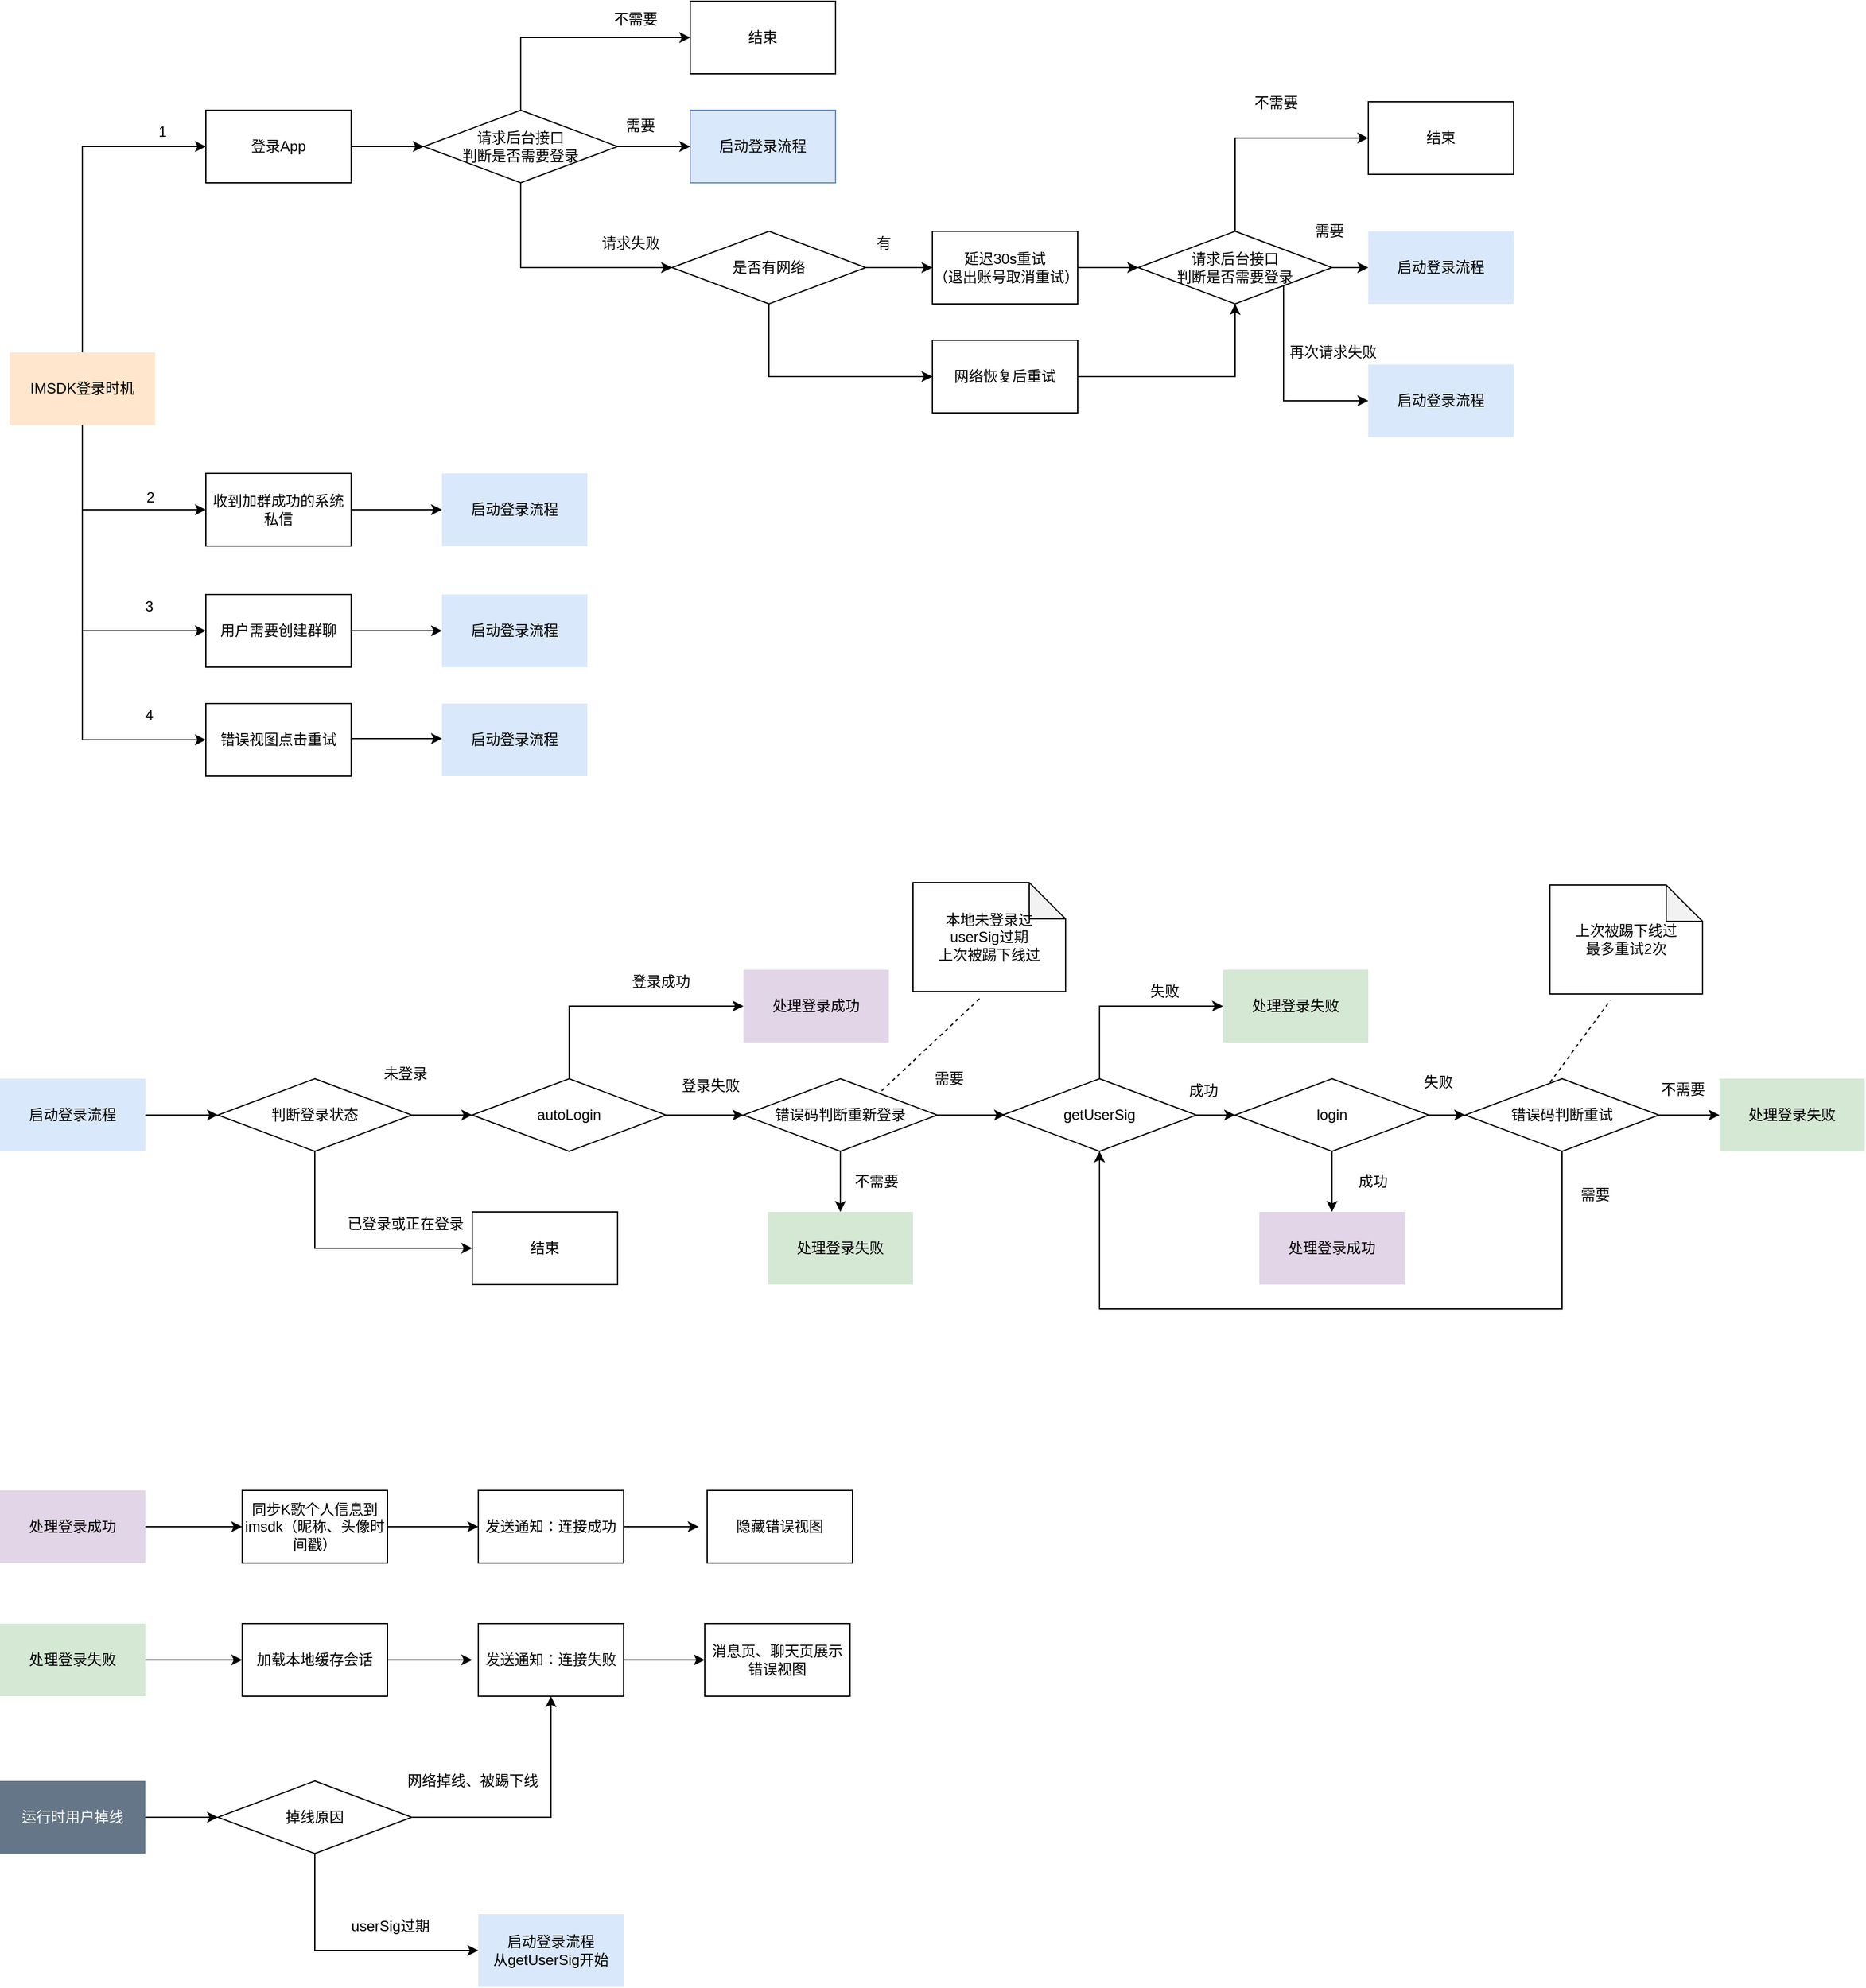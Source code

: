 <mxfile version="12.2.9" type="github" pages="1">
  <diagram id="c0NUUx905rl7YYBqa5l2" name="Page-1">
    <mxGraphModel dx="2066" dy="1060" grid="1" gridSize="10" guides="1" tooltips="1" connect="1" arrows="1" fold="1" page="1" pageScale="1" pageWidth="4681" pageHeight="3300" math="0" shadow="0">
      <root>
        <mxCell id="0"/>
        <mxCell id="1" parent="0"/>
        <mxCell id="lAbQS1DIYK83FeChOZU8-4" style="edgeStyle=orthogonalEdgeStyle;rounded=0;orthogonalLoop=1;jettySize=auto;html=1;exitX=1;exitY=0.5;exitDx=0;exitDy=0;entryX=0;entryY=0.5;entryDx=0;entryDy=0;" parent="1" source="lAbQS1DIYK83FeChOZU8-1" target="lAbQS1DIYK83FeChOZU8-2" edge="1">
          <mxGeometry relative="1" as="geometry"/>
        </mxCell>
        <mxCell id="lAbQS1DIYK83FeChOZU8-1" value="登录App" style="rounded=0;whiteSpace=wrap;html=1;" parent="1" vertex="1">
          <mxGeometry x="482" y="290" width="120" height="60" as="geometry"/>
        </mxCell>
        <mxCell id="lAbQS1DIYK83FeChOZU8-6" style="edgeStyle=orthogonalEdgeStyle;rounded=0;orthogonalLoop=1;jettySize=auto;html=1;exitX=1;exitY=0.5;exitDx=0;exitDy=0;" parent="1" source="lAbQS1DIYK83FeChOZU8-2" target="lAbQS1DIYK83FeChOZU8-5" edge="1">
          <mxGeometry relative="1" as="geometry"/>
        </mxCell>
        <mxCell id="lAbQS1DIYK83FeChOZU8-9" style="edgeStyle=orthogonalEdgeStyle;rounded=0;orthogonalLoop=1;jettySize=auto;html=1;exitX=0.5;exitY=1;exitDx=0;exitDy=0;entryX=0;entryY=0.5;entryDx=0;entryDy=0;" parent="1" source="lAbQS1DIYK83FeChOZU8-2" target="lAbQS1DIYK83FeChOZU8-14" edge="1">
          <mxGeometry relative="1" as="geometry">
            <mxPoint x="882" y="420" as="targetPoint"/>
          </mxGeometry>
        </mxCell>
        <mxCell id="lAbQS1DIYK83FeChOZU8-12" style="edgeStyle=orthogonalEdgeStyle;rounded=0;orthogonalLoop=1;jettySize=auto;html=1;exitX=0.5;exitY=0;exitDx=0;exitDy=0;entryX=0;entryY=0.5;entryDx=0;entryDy=0;" parent="1" source="lAbQS1DIYK83FeChOZU8-2" target="lAbQS1DIYK83FeChOZU8-11" edge="1">
          <mxGeometry relative="1" as="geometry"/>
        </mxCell>
        <mxCell id="lAbQS1DIYK83FeChOZU8-2" value="请求后台接口&lt;br&gt;判断是否需要登录" style="rhombus;whiteSpace=wrap;html=1;" parent="1" vertex="1">
          <mxGeometry x="662" y="290" width="160" height="60" as="geometry"/>
        </mxCell>
        <mxCell id="lAbQS1DIYK83FeChOZU8-5" value="启动登录流程" style="rounded=0;whiteSpace=wrap;html=1;fillColor=#dae8fc;strokeColor=#6c8ebf;" parent="1" vertex="1">
          <mxGeometry x="882" y="290" width="120" height="60" as="geometry"/>
        </mxCell>
        <mxCell id="lAbQS1DIYK83FeChOZU8-8" value="请求失败" style="text;html=1;resizable=0;points=[];autosize=1;align=left;verticalAlign=top;spacingTop=-4;" parent="1" vertex="1">
          <mxGeometry x="807" y="390" width="60" height="20" as="geometry"/>
        </mxCell>
        <mxCell id="lAbQS1DIYK83FeChOZU8-10" value="需要" style="text;html=1;resizable=0;points=[];autosize=1;align=left;verticalAlign=top;spacingTop=-4;" parent="1" vertex="1">
          <mxGeometry x="827" y="293" width="40" height="20" as="geometry"/>
        </mxCell>
        <mxCell id="lAbQS1DIYK83FeChOZU8-11" value="结束" style="rounded=0;whiteSpace=wrap;html=1;" parent="1" vertex="1">
          <mxGeometry x="882" y="200" width="120" height="60" as="geometry"/>
        </mxCell>
        <mxCell id="lAbQS1DIYK83FeChOZU8-13" value="不需要" style="text;html=1;resizable=0;points=[];autosize=1;align=left;verticalAlign=top;spacingTop=-4;" parent="1" vertex="1">
          <mxGeometry x="817" y="205" width="50" height="20" as="geometry"/>
        </mxCell>
        <mxCell id="lAbQS1DIYK83FeChOZU8-16" style="edgeStyle=orthogonalEdgeStyle;rounded=0;orthogonalLoop=1;jettySize=auto;html=1;exitX=1;exitY=0.5;exitDx=0;exitDy=0;entryX=0;entryY=0.5;entryDx=0;entryDy=0;" parent="1" source="lAbQS1DIYK83FeChOZU8-14" target="lAbQS1DIYK83FeChOZU8-15" edge="1">
          <mxGeometry relative="1" as="geometry"/>
        </mxCell>
        <mxCell id="lAbQS1DIYK83FeChOZU8-19" style="edgeStyle=orthogonalEdgeStyle;rounded=0;orthogonalLoop=1;jettySize=auto;html=1;exitX=0.5;exitY=1;exitDx=0;exitDy=0;entryX=0;entryY=0.5;entryDx=0;entryDy=0;" parent="1" source="lAbQS1DIYK83FeChOZU8-14" target="lAbQS1DIYK83FeChOZU8-18" edge="1">
          <mxGeometry relative="1" as="geometry"/>
        </mxCell>
        <mxCell id="lAbQS1DIYK83FeChOZU8-14" value="是否有网络" style="rhombus;whiteSpace=wrap;html=1;" parent="1" vertex="1">
          <mxGeometry x="867" y="390" width="160" height="60" as="geometry"/>
        </mxCell>
        <mxCell id="lAbQS1DIYK83FeChOZU8-21" style="edgeStyle=orthogonalEdgeStyle;rounded=0;orthogonalLoop=1;jettySize=auto;html=1;exitX=1;exitY=0.5;exitDx=0;exitDy=0;entryX=0;entryY=0.5;entryDx=0;entryDy=0;" parent="1" source="lAbQS1DIYK83FeChOZU8-15" target="lAbQS1DIYK83FeChOZU8-20" edge="1">
          <mxGeometry relative="1" as="geometry"/>
        </mxCell>
        <mxCell id="lAbQS1DIYK83FeChOZU8-15" value="延迟30s重试&lt;br&gt;（退出账号取消重试）" style="rounded=0;whiteSpace=wrap;html=1;" parent="1" vertex="1">
          <mxGeometry x="1082" y="390" width="120" height="60" as="geometry"/>
        </mxCell>
        <mxCell id="lAbQS1DIYK83FeChOZU8-17" value="有" style="text;html=1;resizable=0;points=[];autosize=1;align=left;verticalAlign=top;spacingTop=-4;" parent="1" vertex="1">
          <mxGeometry x="1034" y="390" width="30" height="20" as="geometry"/>
        </mxCell>
        <mxCell id="lAbQS1DIYK83FeChOZU8-22" style="edgeStyle=orthogonalEdgeStyle;rounded=0;orthogonalLoop=1;jettySize=auto;html=1;exitX=1;exitY=0.5;exitDx=0;exitDy=0;entryX=0.5;entryY=1;entryDx=0;entryDy=0;" parent="1" source="lAbQS1DIYK83FeChOZU8-18" target="lAbQS1DIYK83FeChOZU8-20" edge="1">
          <mxGeometry relative="1" as="geometry"/>
        </mxCell>
        <mxCell id="lAbQS1DIYK83FeChOZU8-18" value="网络恢复后重试" style="rounded=0;whiteSpace=wrap;html=1;" parent="1" vertex="1">
          <mxGeometry x="1082" y="480" width="120" height="60" as="geometry"/>
        </mxCell>
        <mxCell id="lAbQS1DIYK83FeChOZU8-24" style="edgeStyle=orthogonalEdgeStyle;rounded=0;orthogonalLoop=1;jettySize=auto;html=1;exitX=0.5;exitY=0;exitDx=0;exitDy=0;entryX=0;entryY=0.5;entryDx=0;entryDy=0;" parent="1" source="lAbQS1DIYK83FeChOZU8-20" target="lAbQS1DIYK83FeChOZU8-23" edge="1">
          <mxGeometry relative="1" as="geometry"/>
        </mxCell>
        <mxCell id="lAbQS1DIYK83FeChOZU8-33" style="edgeStyle=orthogonalEdgeStyle;rounded=0;orthogonalLoop=1;jettySize=auto;html=1;exitX=1;exitY=0.5;exitDx=0;exitDy=0;entryX=0;entryY=0.5;entryDx=0;entryDy=0;" parent="1" source="lAbQS1DIYK83FeChOZU8-20" target="lAbQS1DIYK83FeChOZU8-25" edge="1">
          <mxGeometry relative="1" as="geometry"/>
        </mxCell>
        <mxCell id="lAbQS1DIYK83FeChOZU8-35" style="edgeStyle=orthogonalEdgeStyle;rounded=0;orthogonalLoop=1;jettySize=auto;html=1;exitX=1;exitY=1;exitDx=0;exitDy=0;entryX=0;entryY=0.5;entryDx=0;entryDy=0;" parent="1" source="lAbQS1DIYK83FeChOZU8-20" target="lAbQS1DIYK83FeChOZU8-34" edge="1">
          <mxGeometry relative="1" as="geometry">
            <Array as="points">
              <mxPoint x="1372" y="530"/>
            </Array>
          </mxGeometry>
        </mxCell>
        <mxCell id="lAbQS1DIYK83FeChOZU8-20" value="请求后台接口&lt;br&gt;判断是否需要登录" style="rhombus;whiteSpace=wrap;html=1;" parent="1" vertex="1">
          <mxGeometry x="1252" y="390" width="160" height="60" as="geometry"/>
        </mxCell>
        <mxCell id="lAbQS1DIYK83FeChOZU8-23" value="结束" style="rounded=0;whiteSpace=wrap;html=1;" parent="1" vertex="1">
          <mxGeometry x="1442" y="283" width="120" height="60" as="geometry"/>
        </mxCell>
        <mxCell id="lAbQS1DIYK83FeChOZU8-25" value="启动登录流程" style="rounded=0;whiteSpace=wrap;html=1;fillColor=#dae8fc;strokeColor=none;" parent="1" vertex="1">
          <mxGeometry x="1442" y="390" width="120" height="60" as="geometry"/>
        </mxCell>
        <mxCell id="lAbQS1DIYK83FeChOZU8-26" value="不需要" style="text;html=1;resizable=0;points=[];autosize=1;align=left;verticalAlign=top;spacingTop=-4;" parent="1" vertex="1">
          <mxGeometry x="1346" y="274" width="50" height="20" as="geometry"/>
        </mxCell>
        <mxCell id="lAbQS1DIYK83FeChOZU8-28" value="需要" style="text;html=1;resizable=0;points=[];autosize=1;align=left;verticalAlign=top;spacingTop=-4;" parent="1" vertex="1">
          <mxGeometry x="1396" y="380" width="40" height="20" as="geometry"/>
        </mxCell>
        <mxCell id="lAbQS1DIYK83FeChOZU8-34" value="启动登录流程" style="rounded=0;whiteSpace=wrap;html=1;strokeColor=none;fillColor=#dae8fc;" parent="1" vertex="1">
          <mxGeometry x="1442" y="500" width="120" height="60" as="geometry"/>
        </mxCell>
        <mxCell id="lAbQS1DIYK83FeChOZU8-37" value="再次请求失败" style="text;html=1;resizable=0;points=[];autosize=1;align=left;verticalAlign=top;spacingTop=-4;" parent="1" vertex="1">
          <mxGeometry x="1375" y="480" width="90" height="20" as="geometry"/>
        </mxCell>
        <mxCell id="lAbQS1DIYK83FeChOZU8-40" style="edgeStyle=orthogonalEdgeStyle;rounded=0;orthogonalLoop=1;jettySize=auto;html=1;exitX=1;exitY=0.5;exitDx=0;exitDy=0;entryX=0;entryY=0.5;entryDx=0;entryDy=0;" parent="1" source="lAbQS1DIYK83FeChOZU8-38" edge="1">
          <mxGeometry relative="1" as="geometry">
            <mxPoint x="492" y="1120" as="targetPoint"/>
          </mxGeometry>
        </mxCell>
        <mxCell id="lAbQS1DIYK83FeChOZU8-38" value="启动登录流程" style="rounded=0;whiteSpace=wrap;html=1;strokeColor=none;fillColor=#dae8fc;" parent="1" vertex="1">
          <mxGeometry x="312" y="1090" width="120" height="60" as="geometry"/>
        </mxCell>
        <mxCell id="lAbQS1DIYK83FeChOZU8-45" style="edgeStyle=orthogonalEdgeStyle;rounded=0;orthogonalLoop=1;jettySize=auto;html=1;exitX=0.5;exitY=1;exitDx=0;exitDy=0;entryX=0;entryY=0.5;entryDx=0;entryDy=0;" parent="1" source="lAbQS1DIYK83FeChOZU8-41" target="lAbQS1DIYK83FeChOZU8-44" edge="1">
          <mxGeometry relative="1" as="geometry"/>
        </mxCell>
        <mxCell id="lAbQS1DIYK83FeChOZU8-46" style="edgeStyle=orthogonalEdgeStyle;rounded=0;orthogonalLoop=1;jettySize=auto;html=1;exitX=1;exitY=0.5;exitDx=0;exitDy=0;entryX=0;entryY=0.5;entryDx=0;entryDy=0;" parent="1" source="lAbQS1DIYK83FeChOZU8-41" edge="1">
          <mxGeometry relative="1" as="geometry">
            <mxPoint x="702" y="1120" as="targetPoint"/>
          </mxGeometry>
        </mxCell>
        <mxCell id="lAbQS1DIYK83FeChOZU8-41" value="判断登录状态" style="rhombus;whiteSpace=wrap;html=1;" parent="1" vertex="1">
          <mxGeometry x="492" y="1090" width="160" height="60" as="geometry"/>
        </mxCell>
        <mxCell id="lAbQS1DIYK83FeChOZU8-44" value="结束" style="rounded=0;whiteSpace=wrap;html=1;" parent="1" vertex="1">
          <mxGeometry x="702" y="1200" width="120" height="60" as="geometry"/>
        </mxCell>
        <mxCell id="lAbQS1DIYK83FeChOZU8-57" style="edgeStyle=orthogonalEdgeStyle;rounded=0;orthogonalLoop=1;jettySize=auto;html=1;exitX=0.5;exitY=0;exitDx=0;exitDy=0;entryX=0;entryY=0.5;entryDx=0;entryDy=0;" parent="1" source="lAbQS1DIYK83FeChOZU8-47" target="lAbQS1DIYK83FeChOZU8-51" edge="1">
          <mxGeometry relative="1" as="geometry"/>
        </mxCell>
        <mxCell id="lAbQS1DIYK83FeChOZU8-58" style="edgeStyle=orthogonalEdgeStyle;rounded=0;orthogonalLoop=1;jettySize=auto;html=1;exitX=1;exitY=0.5;exitDx=0;exitDy=0;entryX=0;entryY=0.5;entryDx=0;entryDy=0;" parent="1" source="lAbQS1DIYK83FeChOZU8-47" edge="1">
          <mxGeometry relative="1" as="geometry">
            <mxPoint x="926" y="1120" as="targetPoint"/>
          </mxGeometry>
        </mxCell>
        <mxCell id="lAbQS1DIYK83FeChOZU8-47" value="autoLogin" style="rhombus;whiteSpace=wrap;html=1;" parent="1" vertex="1">
          <mxGeometry x="702" y="1090" width="160" height="60" as="geometry"/>
        </mxCell>
        <mxCell id="lAbQS1DIYK83FeChOZU8-48" value="已登录或正在登录" style="text;html=1;resizable=0;points=[];autosize=1;align=left;verticalAlign=top;spacingTop=-4;" parent="1" vertex="1">
          <mxGeometry x="597" y="1200" width="110" height="20" as="geometry"/>
        </mxCell>
        <mxCell id="lAbQS1DIYK83FeChOZU8-49" value="未登录" style="text;html=1;resizable=0;points=[];autosize=1;align=left;verticalAlign=top;spacingTop=-4;" parent="1" vertex="1">
          <mxGeometry x="627" y="1076" width="50" height="20" as="geometry"/>
        </mxCell>
        <mxCell id="lAbQS1DIYK83FeChOZU8-51" value="处理登录成功" style="rounded=0;whiteSpace=wrap;html=1;strokeColor=none;fillColor=#e1d5e7;" parent="1" vertex="1">
          <mxGeometry x="926" y="1000" width="120" height="60" as="geometry"/>
        </mxCell>
        <mxCell id="lAbQS1DIYK83FeChOZU8-53" value="登录成功" style="text;html=1;resizable=0;points=[];autosize=1;align=left;verticalAlign=top;spacingTop=-4;" parent="1" vertex="1">
          <mxGeometry x="832" y="1000" width="60" height="20" as="geometry"/>
        </mxCell>
        <mxCell id="lAbQS1DIYK83FeChOZU8-63" style="edgeStyle=orthogonalEdgeStyle;rounded=0;orthogonalLoop=1;jettySize=auto;html=1;exitX=1;exitY=0.5;exitDx=0;exitDy=0;" parent="1" source="lAbQS1DIYK83FeChOZU8-59" edge="1">
          <mxGeometry relative="1" as="geometry">
            <mxPoint x="1142" y="1120" as="targetPoint"/>
          </mxGeometry>
        </mxCell>
        <mxCell id="lAbQS1DIYK83FeChOZU8-82" style="edgeStyle=orthogonalEdgeStyle;rounded=0;orthogonalLoop=1;jettySize=auto;html=1;exitX=0.5;exitY=1;exitDx=0;exitDy=0;entryX=0.5;entryY=0;entryDx=0;entryDy=0;" parent="1" source="lAbQS1DIYK83FeChOZU8-59" target="lAbQS1DIYK83FeChOZU8-62" edge="1">
          <mxGeometry relative="1" as="geometry"/>
        </mxCell>
        <mxCell id="lAbQS1DIYK83FeChOZU8-59" value="错误码判断重新登录" style="rhombus;whiteSpace=wrap;html=1;" parent="1" vertex="1">
          <mxGeometry x="926" y="1090" width="160" height="60" as="geometry"/>
        </mxCell>
        <mxCell id="lAbQS1DIYK83FeChOZU8-60" value="登录失败" style="text;html=1;resizable=0;points=[];autosize=1;align=left;verticalAlign=top;spacingTop=-4;" parent="1" vertex="1">
          <mxGeometry x="873" y="1086" width="60" height="20" as="geometry"/>
        </mxCell>
        <mxCell id="lAbQS1DIYK83FeChOZU8-62" value="处理登录失败" style="rounded=0;whiteSpace=wrap;html=1;fillColor=#d5e8d4;strokeColor=none;" parent="1" vertex="1">
          <mxGeometry x="946" y="1200" width="120" height="60" as="geometry"/>
        </mxCell>
        <mxCell id="lAbQS1DIYK83FeChOZU8-64" value="需要" style="text;html=1;resizable=0;points=[];autosize=1;align=left;verticalAlign=top;spacingTop=-4;" parent="1" vertex="1">
          <mxGeometry x="1082" y="1080" width="40" height="20" as="geometry"/>
        </mxCell>
        <mxCell id="lAbQS1DIYK83FeChOZU8-66" value="不需要" style="text;html=1;resizable=0;points=[];autosize=1;align=left;verticalAlign=top;spacingTop=-4;" parent="1" vertex="1">
          <mxGeometry x="1016" y="1165" width="50" height="20" as="geometry"/>
        </mxCell>
        <mxCell id="lAbQS1DIYK83FeChOZU8-69" value="处理登录失败" style="rounded=0;whiteSpace=wrap;html=1;fillColor=#d5e8d4;strokeColor=none;" parent="1" vertex="1">
          <mxGeometry x="1322" y="1000" width="120" height="60" as="geometry"/>
        </mxCell>
        <mxCell id="lAbQS1DIYK83FeChOZU8-71" value="失败" style="text;html=1;resizable=0;points=[];autosize=1;align=left;verticalAlign=top;spacingTop=-4;" parent="1" vertex="1">
          <mxGeometry x="1260" y="1008" width="40" height="20" as="geometry"/>
        </mxCell>
        <mxCell id="lAbQS1DIYK83FeChOZU8-72" value="成功" style="text;html=1;resizable=0;points=[];autosize=1;align=left;verticalAlign=top;spacingTop=-4;" parent="1" vertex="1">
          <mxGeometry x="1292" y="1090" width="40" height="20" as="geometry"/>
        </mxCell>
        <mxCell id="lAbQS1DIYK83FeChOZU8-75" style="edgeStyle=orthogonalEdgeStyle;rounded=0;orthogonalLoop=1;jettySize=auto;html=1;exitX=0.5;exitY=0;exitDx=0;exitDy=0;entryX=0;entryY=0.5;entryDx=0;entryDy=0;" parent="1" source="lAbQS1DIYK83FeChOZU8-73" target="lAbQS1DIYK83FeChOZU8-69" edge="1">
          <mxGeometry relative="1" as="geometry"/>
        </mxCell>
        <mxCell id="lAbQS1DIYK83FeChOZU8-76" style="edgeStyle=orthogonalEdgeStyle;rounded=0;orthogonalLoop=1;jettySize=auto;html=1;exitX=1;exitY=0.5;exitDx=0;exitDy=0;entryX=0;entryY=0.5;entryDx=0;entryDy=0;" parent="1" source="lAbQS1DIYK83FeChOZU8-73" target="lAbQS1DIYK83FeChOZU8-74" edge="1">
          <mxGeometry relative="1" as="geometry"/>
        </mxCell>
        <mxCell id="lAbQS1DIYK83FeChOZU8-73" value="getUserSig" style="rhombus;whiteSpace=wrap;html=1;" parent="1" vertex="1">
          <mxGeometry x="1140" y="1090" width="160" height="60" as="geometry"/>
        </mxCell>
        <mxCell id="lAbQS1DIYK83FeChOZU8-83" style="edgeStyle=orthogonalEdgeStyle;rounded=0;orthogonalLoop=1;jettySize=auto;html=1;exitX=0.5;exitY=1;exitDx=0;exitDy=0;entryX=0.5;entryY=0;entryDx=0;entryDy=0;" parent="1" source="lAbQS1DIYK83FeChOZU8-74" target="lAbQS1DIYK83FeChOZU8-78" edge="1">
          <mxGeometry relative="1" as="geometry"/>
        </mxCell>
        <mxCell id="lAbQS1DIYK83FeChOZU8-84" style="edgeStyle=orthogonalEdgeStyle;rounded=0;orthogonalLoop=1;jettySize=auto;html=1;exitX=1;exitY=0.5;exitDx=0;exitDy=0;entryX=0;entryY=0.5;entryDx=0;entryDy=0;" parent="1" source="lAbQS1DIYK83FeChOZU8-74" target="lAbQS1DIYK83FeChOZU8-81" edge="1">
          <mxGeometry relative="1" as="geometry"/>
        </mxCell>
        <mxCell id="lAbQS1DIYK83FeChOZU8-74" value="login" style="rhombus;whiteSpace=wrap;html=1;" parent="1" vertex="1">
          <mxGeometry x="1332" y="1090" width="160" height="60" as="geometry"/>
        </mxCell>
        <mxCell id="lAbQS1DIYK83FeChOZU8-78" value="处理登录成功" style="rounded=0;whiteSpace=wrap;html=1;fillColor=#e1d5e7;strokeColor=none;" parent="1" vertex="1">
          <mxGeometry x="1352" y="1200" width="120" height="60" as="geometry"/>
        </mxCell>
        <mxCell id="lAbQS1DIYK83FeChOZU8-80" value="成功" style="text;html=1;resizable=0;points=[];autosize=1;align=left;verticalAlign=top;spacingTop=-4;" parent="1" vertex="1">
          <mxGeometry x="1432" y="1165" width="40" height="20" as="geometry"/>
        </mxCell>
        <mxCell id="lAbQS1DIYK83FeChOZU8-87" style="edgeStyle=orthogonalEdgeStyle;rounded=0;orthogonalLoop=1;jettySize=auto;html=1;exitX=1;exitY=0.5;exitDx=0;exitDy=0;entryX=0;entryY=0.5;entryDx=0;entryDy=0;" parent="1" source="lAbQS1DIYK83FeChOZU8-81" target="lAbQS1DIYK83FeChOZU8-86" edge="1">
          <mxGeometry relative="1" as="geometry"/>
        </mxCell>
        <mxCell id="lAbQS1DIYK83FeChOZU8-89" style="edgeStyle=orthogonalEdgeStyle;rounded=0;orthogonalLoop=1;jettySize=auto;html=1;exitX=0.5;exitY=1;exitDx=0;exitDy=0;entryX=0.5;entryY=1;entryDx=0;entryDy=0;" parent="1" source="lAbQS1DIYK83FeChOZU8-81" target="lAbQS1DIYK83FeChOZU8-73" edge="1">
          <mxGeometry relative="1" as="geometry">
            <mxPoint x="1522" y="1496" as="targetPoint"/>
            <Array as="points">
              <mxPoint x="1602" y="1280"/>
              <mxPoint x="1220" y="1280"/>
            </Array>
          </mxGeometry>
        </mxCell>
        <mxCell id="lAbQS1DIYK83FeChOZU8-81" value="错误码判断重试" style="rhombus;whiteSpace=wrap;html=1;" parent="1" vertex="1">
          <mxGeometry x="1522" y="1090" width="160" height="60" as="geometry"/>
        </mxCell>
        <mxCell id="lAbQS1DIYK83FeChOZU8-85" value="失败" style="text;html=1;resizable=0;points=[];autosize=1;align=left;verticalAlign=top;spacingTop=-4;" parent="1" vertex="1">
          <mxGeometry x="1486" y="1083" width="40" height="20" as="geometry"/>
        </mxCell>
        <mxCell id="lAbQS1DIYK83FeChOZU8-86" value="处理登录失败" style="rounded=0;whiteSpace=wrap;html=1;fillColor=#d5e8d4;strokeColor=none;" parent="1" vertex="1">
          <mxGeometry x="1732" y="1090" width="120" height="60" as="geometry"/>
        </mxCell>
        <mxCell id="lAbQS1DIYK83FeChOZU8-88" value="不需要" style="text;html=1;resizable=0;points=[];autosize=1;align=left;verticalAlign=top;spacingTop=-4;" parent="1" vertex="1">
          <mxGeometry x="1682" y="1089" width="50" height="20" as="geometry"/>
        </mxCell>
        <mxCell id="lAbQS1DIYK83FeChOZU8-93" style="edgeStyle=orthogonalEdgeStyle;rounded=0;orthogonalLoop=1;jettySize=auto;html=1;exitX=1;exitY=0.5;exitDx=0;exitDy=0;entryX=0;entryY=0.5;entryDx=0;entryDy=0;" parent="1" source="lAbQS1DIYK83FeChOZU8-90" target="lAbQS1DIYK83FeChOZU8-91" edge="1">
          <mxGeometry relative="1" as="geometry"/>
        </mxCell>
        <mxCell id="lAbQS1DIYK83FeChOZU8-90" value="处理登录失败" style="rounded=0;whiteSpace=wrap;html=1;fillColor=#d5e8d4;strokeColor=none;" parent="1" vertex="1">
          <mxGeometry x="312" y="1540" width="120" height="60" as="geometry"/>
        </mxCell>
        <mxCell id="lAbQS1DIYK83FeChOZU8-94" style="edgeStyle=orthogonalEdgeStyle;rounded=0;orthogonalLoop=1;jettySize=auto;html=1;exitX=1;exitY=0.5;exitDx=0;exitDy=0;" parent="1" source="lAbQS1DIYK83FeChOZU8-91" edge="1">
          <mxGeometry relative="1" as="geometry">
            <mxPoint x="702" y="1570" as="targetPoint"/>
          </mxGeometry>
        </mxCell>
        <mxCell id="lAbQS1DIYK83FeChOZU8-91" value="加载本地缓存会话" style="rounded=0;whiteSpace=wrap;html=1;" parent="1" vertex="1">
          <mxGeometry x="512" y="1540" width="120" height="60" as="geometry"/>
        </mxCell>
        <mxCell id="lAbQS1DIYK83FeChOZU8-97" style="edgeStyle=orthogonalEdgeStyle;rounded=0;orthogonalLoop=1;jettySize=auto;html=1;exitX=1;exitY=0.5;exitDx=0;exitDy=0;" parent="1" source="lAbQS1DIYK83FeChOZU8-92" target="lAbQS1DIYK83FeChOZU8-95" edge="1">
          <mxGeometry relative="1" as="geometry"/>
        </mxCell>
        <mxCell id="lAbQS1DIYK83FeChOZU8-92" value="发送通知：连接失败" style="rounded=0;whiteSpace=wrap;html=1;" parent="1" vertex="1">
          <mxGeometry x="707" y="1540" width="120" height="60" as="geometry"/>
        </mxCell>
        <mxCell id="lAbQS1DIYK83FeChOZU8-95" value="消息页、聊天页展示错误视图" style="rounded=0;whiteSpace=wrap;html=1;" parent="1" vertex="1">
          <mxGeometry x="894" y="1540" width="120" height="60" as="geometry"/>
        </mxCell>
        <mxCell id="0C6Ah6sntvQqqlNN2hCG-14" style="edgeStyle=orthogonalEdgeStyle;rounded=0;orthogonalLoop=1;jettySize=auto;html=1;exitX=1;exitY=0.5;exitDx=0;exitDy=0;entryX=0;entryY=0.5;entryDx=0;entryDy=0;" edge="1" parent="1" source="lAbQS1DIYK83FeChOZU8-100" target="h9LYT2HnnD3ugjPVxh7B-1">
          <mxGeometry relative="1" as="geometry"/>
        </mxCell>
        <mxCell id="lAbQS1DIYK83FeChOZU8-100" value="处理登录成功" style="rounded=0;whiteSpace=wrap;html=1;fillColor=#e1d5e7;strokeColor=none;" parent="1" vertex="1">
          <mxGeometry x="312" y="1430" width="120" height="60" as="geometry"/>
        </mxCell>
        <mxCell id="lAbQS1DIYK83FeChOZU8-104" style="edgeStyle=orthogonalEdgeStyle;rounded=0;orthogonalLoop=1;jettySize=auto;html=1;exitX=1;exitY=0.5;exitDx=0;exitDy=0;" parent="1" source="lAbQS1DIYK83FeChOZU8-101" edge="1">
          <mxGeometry relative="1" as="geometry">
            <mxPoint x="889" y="1460" as="targetPoint"/>
          </mxGeometry>
        </mxCell>
        <mxCell id="lAbQS1DIYK83FeChOZU8-101" value="发送通知：连接成功" style="rounded=0;whiteSpace=wrap;html=1;" parent="1" vertex="1">
          <mxGeometry x="707" y="1430" width="120" height="60" as="geometry"/>
        </mxCell>
        <mxCell id="lAbQS1DIYK83FeChOZU8-103" value="隐藏错误视图" style="rounded=0;whiteSpace=wrap;html=1;" parent="1" vertex="1">
          <mxGeometry x="896" y="1430" width="120" height="60" as="geometry"/>
        </mxCell>
        <mxCell id="lAbQS1DIYK83FeChOZU8-106" style="edgeStyle=orthogonalEdgeStyle;rounded=0;orthogonalLoop=1;jettySize=auto;html=1;exitX=0.5;exitY=0;exitDx=0;exitDy=0;entryX=0;entryY=0.5;entryDx=0;entryDy=0;" parent="1" source="lAbQS1DIYK83FeChOZU8-105" target="lAbQS1DIYK83FeChOZU8-1" edge="1">
          <mxGeometry relative="1" as="geometry"/>
        </mxCell>
        <mxCell id="lAbQS1DIYK83FeChOZU8-109" style="edgeStyle=orthogonalEdgeStyle;rounded=0;orthogonalLoop=1;jettySize=auto;html=1;exitX=0.5;exitY=1;exitDx=0;exitDy=0;entryX=0;entryY=0.5;entryDx=0;entryDy=0;" parent="1" source="lAbQS1DIYK83FeChOZU8-105" target="lAbQS1DIYK83FeChOZU8-108" edge="1">
          <mxGeometry relative="1" as="geometry"/>
        </mxCell>
        <mxCell id="lAbQS1DIYK83FeChOZU8-123" style="edgeStyle=orthogonalEdgeStyle;rounded=0;orthogonalLoop=1;jettySize=auto;html=1;exitX=0.5;exitY=1;exitDx=0;exitDy=0;entryX=0;entryY=0.5;entryDx=0;entryDy=0;" parent="1" source="lAbQS1DIYK83FeChOZU8-105" target="lAbQS1DIYK83FeChOZU8-122" edge="1">
          <mxGeometry relative="1" as="geometry"/>
        </mxCell>
        <mxCell id="0C6Ah6sntvQqqlNN2hCG-5" style="edgeStyle=orthogonalEdgeStyle;rounded=0;orthogonalLoop=1;jettySize=auto;html=1;exitX=0.5;exitY=1;exitDx=0;exitDy=0;entryX=0;entryY=0.5;entryDx=0;entryDy=0;" edge="1" parent="1" source="lAbQS1DIYK83FeChOZU8-105" target="0C6Ah6sntvQqqlNN2hCG-2">
          <mxGeometry relative="1" as="geometry"/>
        </mxCell>
        <mxCell id="lAbQS1DIYK83FeChOZU8-105" value="IMSDK登录时机" style="rounded=0;whiteSpace=wrap;html=1;strokeColor=none;fillColor=#ffe6cc;" parent="1" vertex="1">
          <mxGeometry x="320" y="490" width="120" height="60" as="geometry"/>
        </mxCell>
        <mxCell id="lAbQS1DIYK83FeChOZU8-107" value="1" style="text;html=1;resizable=0;points=[];autosize=1;align=left;verticalAlign=top;spacingTop=-4;" parent="1" vertex="1">
          <mxGeometry x="441" y="298" width="20" height="20" as="geometry"/>
        </mxCell>
        <mxCell id="lAbQS1DIYK83FeChOZU8-113" style="edgeStyle=orthogonalEdgeStyle;rounded=0;orthogonalLoop=1;jettySize=auto;html=1;exitX=1;exitY=0.5;exitDx=0;exitDy=0;entryX=0;entryY=0.5;entryDx=0;entryDy=0;" parent="1" source="lAbQS1DIYK83FeChOZU8-108" edge="1" target="lAbQS1DIYK83FeChOZU8-119">
          <mxGeometry relative="1" as="geometry">
            <mxPoint x="670" y="620" as="targetPoint"/>
          </mxGeometry>
        </mxCell>
        <mxCell id="lAbQS1DIYK83FeChOZU8-108" value="收到加群成功的系统私信" style="rounded=0;whiteSpace=wrap;html=1;" parent="1" vertex="1">
          <mxGeometry x="482" y="590" width="120" height="60" as="geometry"/>
        </mxCell>
        <mxCell id="lAbQS1DIYK83FeChOZU8-110" value="2" style="text;html=1;resizable=0;points=[];autosize=1;align=left;verticalAlign=top;spacingTop=-4;" parent="1" vertex="1">
          <mxGeometry x="431" y="600" width="20" height="20" as="geometry"/>
        </mxCell>
        <mxCell id="lAbQS1DIYK83FeChOZU8-119" value="启动登录流程" style="rounded=0;whiteSpace=wrap;html=1;strokeColor=none;fillColor=#dae8fc;" parent="1" vertex="1">
          <mxGeometry x="677" y="590" width="120" height="60" as="geometry"/>
        </mxCell>
        <mxCell id="lAbQS1DIYK83FeChOZU8-126" style="edgeStyle=orthogonalEdgeStyle;rounded=0;orthogonalLoop=1;jettySize=auto;html=1;exitX=1;exitY=0.5;exitDx=0;exitDy=0;entryX=0;entryY=0.5;entryDx=0;entryDy=0;" parent="1" source="lAbQS1DIYK83FeChOZU8-122" target="lAbQS1DIYK83FeChOZU8-125" edge="1">
          <mxGeometry relative="1" as="geometry"/>
        </mxCell>
        <mxCell id="lAbQS1DIYK83FeChOZU8-122" value="用户需要创建群聊" style="rounded=0;whiteSpace=wrap;html=1;" parent="1" vertex="1">
          <mxGeometry x="482" y="690" width="120" height="60" as="geometry"/>
        </mxCell>
        <mxCell id="lAbQS1DIYK83FeChOZU8-124" value="3" style="text;html=1;resizable=0;points=[];autosize=1;align=left;verticalAlign=top;spacingTop=-4;" parent="1" vertex="1">
          <mxGeometry x="430" y="690" width="20" height="20" as="geometry"/>
        </mxCell>
        <mxCell id="lAbQS1DIYK83FeChOZU8-125" value="启动登录流程" style="rounded=0;whiteSpace=wrap;html=1;strokeColor=none;fillColor=#dae8fc;" parent="1" vertex="1">
          <mxGeometry x="677" y="690" width="120" height="60" as="geometry"/>
        </mxCell>
        <mxCell id="0C6Ah6sntvQqqlNN2hCG-15" style="edgeStyle=orthogonalEdgeStyle;rounded=0;orthogonalLoop=1;jettySize=auto;html=1;exitX=1;exitY=0.5;exitDx=0;exitDy=0;entryX=0;entryY=0.5;entryDx=0;entryDy=0;" edge="1" parent="1" source="h9LYT2HnnD3ugjPVxh7B-1" target="lAbQS1DIYK83FeChOZU8-101">
          <mxGeometry relative="1" as="geometry"/>
        </mxCell>
        <mxCell id="h9LYT2HnnD3ugjPVxh7B-1" value="同步K歌个人信息到imsdk（昵称、头像时间戳）" style="rounded=0;whiteSpace=wrap;html=1;" parent="1" vertex="1">
          <mxGeometry x="512" y="1430" width="120" height="60" as="geometry"/>
        </mxCell>
        <mxCell id="0C6Ah6sntvQqqlNN2hCG-1" value="需要" style="text;html=1;align=center;verticalAlign=middle;resizable=0;points=[];;autosize=1;" vertex="1" parent="1">
          <mxGeometry x="1609" y="1176" width="40" height="20" as="geometry"/>
        </mxCell>
        <mxCell id="0C6Ah6sntvQqqlNN2hCG-4" style="edgeStyle=orthogonalEdgeStyle;rounded=0;orthogonalLoop=1;jettySize=auto;html=1;exitX=1;exitY=0.5;exitDx=0;exitDy=0;entryX=0;entryY=0.5;entryDx=0;entryDy=0;" edge="1" parent="1">
          <mxGeometry relative="1" as="geometry">
            <mxPoint x="602" y="809" as="sourcePoint"/>
            <mxPoint x="677" y="809" as="targetPoint"/>
          </mxGeometry>
        </mxCell>
        <mxCell id="0C6Ah6sntvQqqlNN2hCG-2" value="错误视图点击重试" style="rounded=0;whiteSpace=wrap;html=1;" vertex="1" parent="1">
          <mxGeometry x="482" y="780" width="120" height="60" as="geometry"/>
        </mxCell>
        <mxCell id="0C6Ah6sntvQqqlNN2hCG-3" value="启动登录流程" style="rounded=0;whiteSpace=wrap;html=1;strokeColor=none;fillColor=#dae8fc;" vertex="1" parent="1">
          <mxGeometry x="677" y="780" width="120" height="60" as="geometry"/>
        </mxCell>
        <mxCell id="0C6Ah6sntvQqqlNN2hCG-6" value="4" style="text;html=1;resizable=0;points=[];autosize=1;align=left;verticalAlign=top;spacingTop=-4;" vertex="1" parent="1">
          <mxGeometry x="430" y="780" width="20" height="20" as="geometry"/>
        </mxCell>
        <mxCell id="0C6Ah6sntvQqqlNN2hCG-7" value="本地未登录过&lt;br&gt;userSig过期&lt;br&gt;上次被踢下线过" style="shape=note;whiteSpace=wrap;html=1;backgroundOutline=1;darkOpacity=0.05;" vertex="1" parent="1">
          <mxGeometry x="1066" y="928" width="126" height="90" as="geometry"/>
        </mxCell>
        <mxCell id="0C6Ah6sntvQqqlNN2hCG-9" value="" style="endArrow=none;dashed=1;html=1;entryX=0.452;entryY=1.044;entryDx=0;entryDy=0;entryPerimeter=0;exitX=0.713;exitY=0.167;exitDx=0;exitDy=0;exitPerimeter=0;" edge="1" parent="1" source="lAbQS1DIYK83FeChOZU8-59" target="0C6Ah6sntvQqqlNN2hCG-7">
          <mxGeometry width="50" height="50" relative="1" as="geometry">
            <mxPoint x="1082" y="1090" as="sourcePoint"/>
            <mxPoint x="1092" y="1040" as="targetPoint"/>
          </mxGeometry>
        </mxCell>
        <mxCell id="0C6Ah6sntvQqqlNN2hCG-10" value="上次被踢下线过&lt;br&gt;最多重试2次" style="shape=note;whiteSpace=wrap;html=1;backgroundOutline=1;darkOpacity=0.05;" vertex="1" parent="1">
          <mxGeometry x="1592" y="930" width="126" height="90" as="geometry"/>
        </mxCell>
        <mxCell id="0C6Ah6sntvQqqlNN2hCG-11" value="" style="endArrow=none;dashed=1;html=1;entryX=0.397;entryY=1.056;entryDx=0;entryDy=0;entryPerimeter=0;exitX=0.713;exitY=0.167;exitDx=0;exitDy=0;exitPerimeter=0;" edge="1" parent="1" target="0C6Ah6sntvQqqlNN2hCG-10">
          <mxGeometry width="50" height="50" relative="1" as="geometry">
            <mxPoint x="1592.08" y="1093.02" as="sourcePoint"/>
            <mxPoint x="1674.952" y="1014.96" as="targetPoint"/>
          </mxGeometry>
        </mxCell>
        <mxCell id="0C6Ah6sntvQqqlNN2hCG-20" style="edgeStyle=orthogonalEdgeStyle;rounded=0;orthogonalLoop=1;jettySize=auto;html=1;exitX=1;exitY=0.5;exitDx=0;exitDy=0;entryX=0;entryY=0.5;entryDx=0;entryDy=0;" edge="1" parent="1" source="0C6Ah6sntvQqqlNN2hCG-21" target="0C6Ah6sntvQqqlNN2hCG-22">
          <mxGeometry relative="1" as="geometry"/>
        </mxCell>
        <mxCell id="0C6Ah6sntvQqqlNN2hCG-21" value="运行时用户掉线" style="rounded=0;whiteSpace=wrap;html=1;fillColor=#647687;strokeColor=none;fontColor=#ffffff;" vertex="1" parent="1">
          <mxGeometry x="312" y="1670" width="120" height="60" as="geometry"/>
        </mxCell>
        <mxCell id="0C6Ah6sntvQqqlNN2hCG-24" style="edgeStyle=orthogonalEdgeStyle;rounded=0;orthogonalLoop=1;jettySize=auto;html=1;exitX=1;exitY=0.5;exitDx=0;exitDy=0;entryX=0.5;entryY=1;entryDx=0;entryDy=0;" edge="1" parent="1" source="0C6Ah6sntvQqqlNN2hCG-22" target="lAbQS1DIYK83FeChOZU8-92">
          <mxGeometry relative="1" as="geometry">
            <mxPoint x="702" y="1700" as="targetPoint"/>
          </mxGeometry>
        </mxCell>
        <mxCell id="0C6Ah6sntvQqqlNN2hCG-27" style="edgeStyle=orthogonalEdgeStyle;rounded=0;orthogonalLoop=1;jettySize=auto;html=1;exitX=0.5;exitY=1;exitDx=0;exitDy=0;entryX=0;entryY=0.5;entryDx=0;entryDy=0;" edge="1" parent="1" source="0C6Ah6sntvQqqlNN2hCG-22" target="0C6Ah6sntvQqqlNN2hCG-26">
          <mxGeometry relative="1" as="geometry"/>
        </mxCell>
        <mxCell id="0C6Ah6sntvQqqlNN2hCG-22" value="掉线原因" style="rhombus;whiteSpace=wrap;html=1;" vertex="1" parent="1">
          <mxGeometry x="492" y="1670" width="160" height="60" as="geometry"/>
        </mxCell>
        <mxCell id="0C6Ah6sntvQqqlNN2hCG-25" value="网络掉线、被踢下线" style="text;html=1;align=center;verticalAlign=middle;resizable=0;points=[];;autosize=1;" vertex="1" parent="1">
          <mxGeometry x="642" y="1660" width="120" height="20" as="geometry"/>
        </mxCell>
        <mxCell id="0C6Ah6sntvQqqlNN2hCG-26" value="启动登录流程&lt;br&gt;从getUserSig开始" style="rounded=0;whiteSpace=wrap;html=1;fillColor=#dae8fc;strokeColor=none;" vertex="1" parent="1">
          <mxGeometry x="707" y="1780" width="120" height="60" as="geometry"/>
        </mxCell>
        <mxCell id="0C6Ah6sntvQqqlNN2hCG-28" value="userSig过期" style="text;html=1;align=center;verticalAlign=middle;resizable=0;points=[];;autosize=1;" vertex="1" parent="1">
          <mxGeometry x="594" y="1780" width="80" height="20" as="geometry"/>
        </mxCell>
      </root>
    </mxGraphModel>
  </diagram>
</mxfile>
